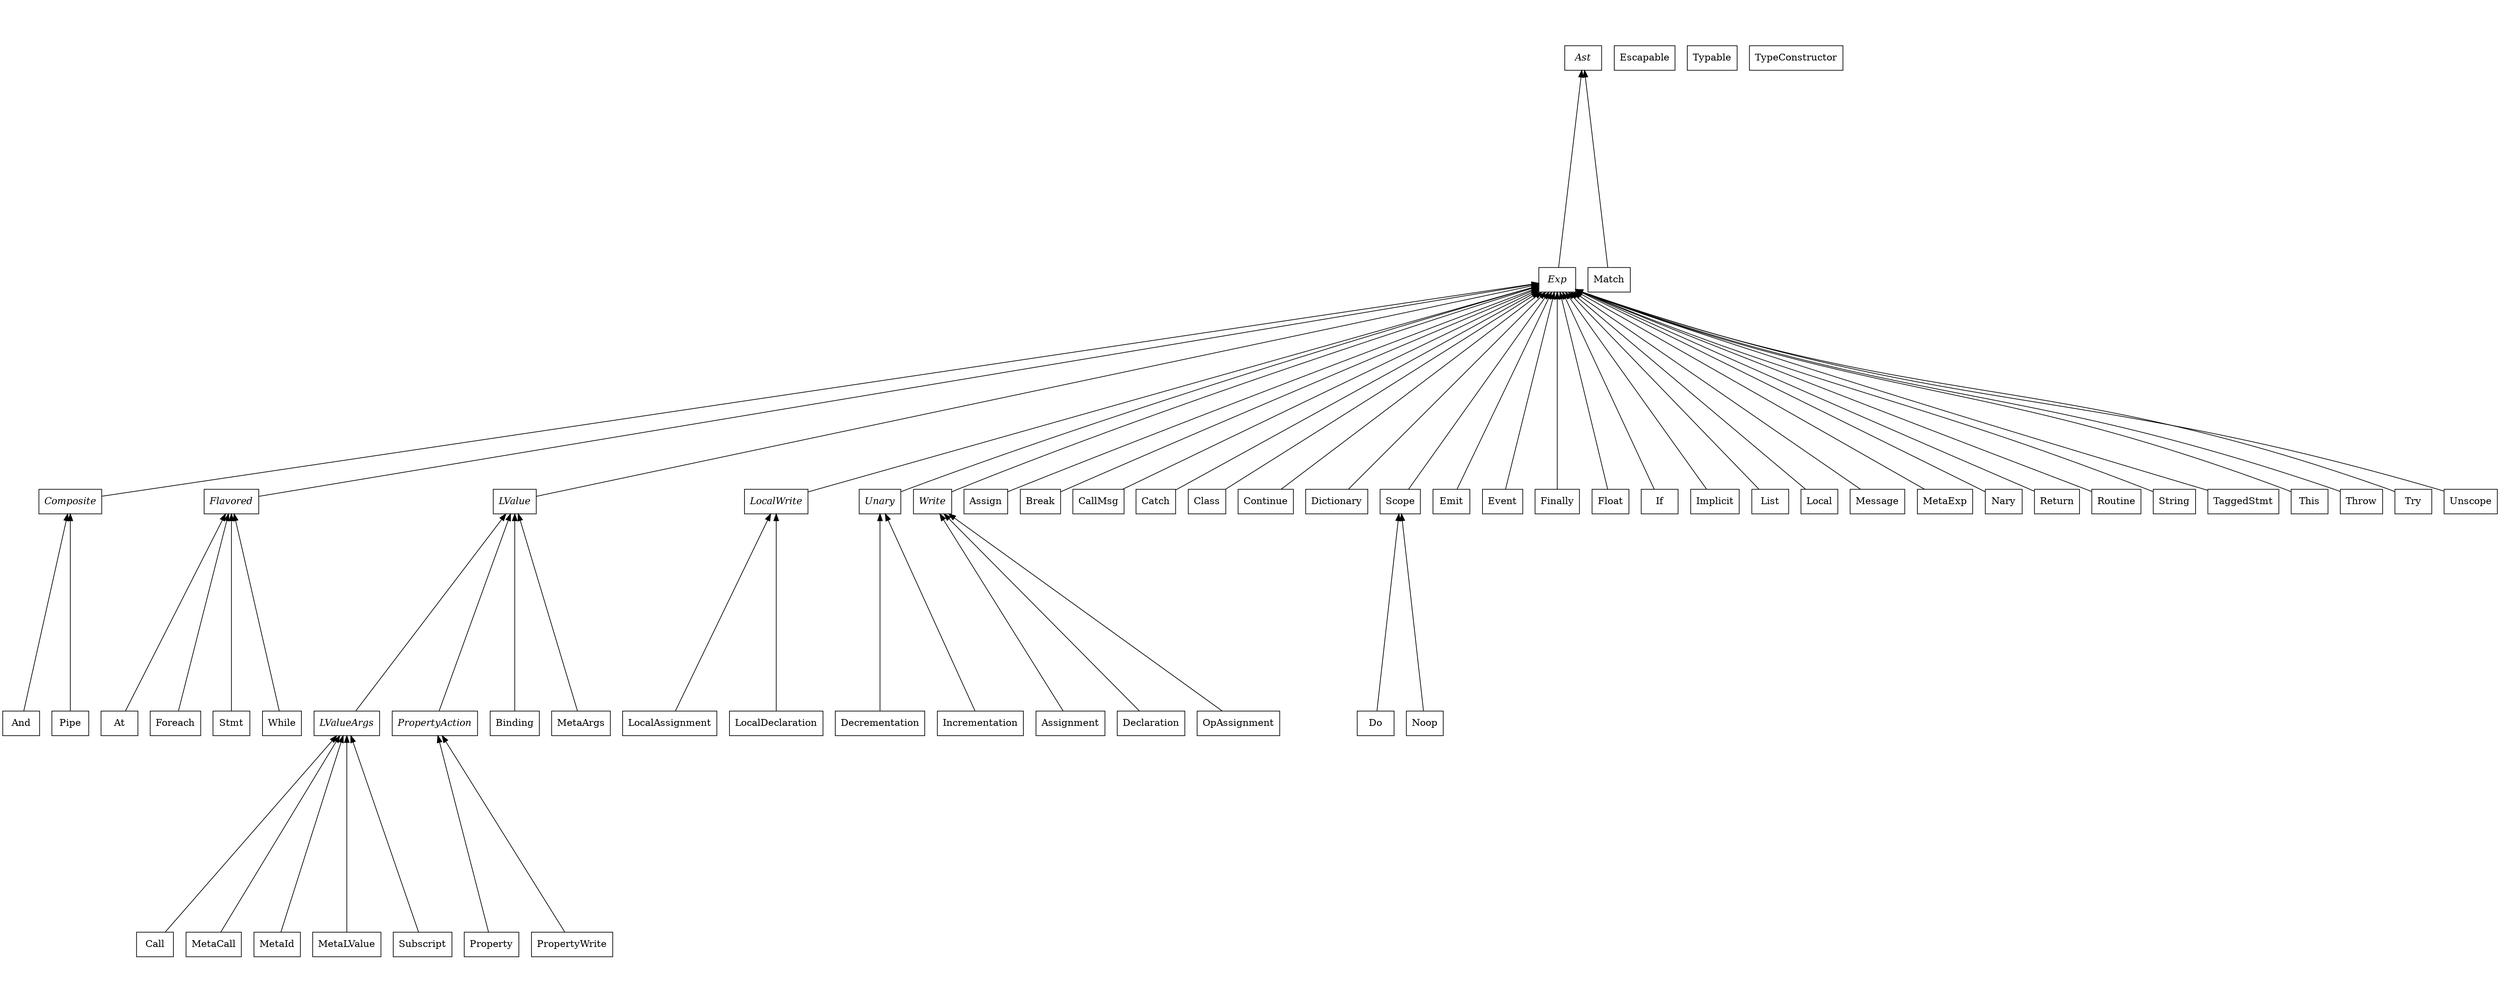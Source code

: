 /*<<-*/
/* Generated, do not edit by hand.  */
/*->>*/
/* Abstract Syntax Tree graph.  */
digraph Tasks {
  graph [ordering=out, rankdir=BT, ratio=0.4]
  node [shape=box, fontsize=14]

  /* Abstract classes. */
  {
    node [fontname="Times-Italic"];
    "Ast";
    "Composite";
    "Exp";
    "Flavored";
    "LValue";
    "LValueArgs";
    "LocalWrite";
    "PropertyAction";
    "Unary";
    "Write";
  }

  /* Help Graphviz with the placement of top classes.  */
  { rank = same; "Ast" "Escapable" ; "Typable" ; "TypeConstructor" }

  /* Relation of generalization.  */
  "And" -> { "Composite" }
  "Assign" -> { "Exp" }
  "Assignment" -> { "Write" }
  "Ast"
  "At" -> { "Flavored" }
  "Binding" -> { "LValue" }
  "Break" -> { "Exp" }
  "Call" -> { "LValueArgs" }
  "CallMsg" -> { "Exp" }
  "Catch" -> { "Exp" }
  "Class" -> { "Exp" }
  "Composite" -> { "Exp" }
  "Continue" -> { "Exp" }
  "Declaration" -> { "Write" }
  "Decrementation" -> { "Unary" }
  "Dictionary" -> { "Exp" }
  "Do" -> { "Scope" }
  "Emit" -> { "Exp" }
  "Event" -> { "Exp" }
  "Exp" -> { "Ast" }
  "Finally" -> { "Exp" }
  "Flavored" -> { "Exp" }
  "Float" -> { "Exp" }
  "Foreach" -> { "Flavored" }
  "If" -> { "Exp" }
  "Implicit" -> { "Exp" }
  "Incrementation" -> { "Unary" }
  "LValue" -> { "Exp" }
  "LValueArgs" -> { "LValue" }
  "List" -> { "Exp" }
  "Local" -> { "Exp" }
  "LocalAssignment" -> { "LocalWrite" }
  "LocalDeclaration" -> { "LocalWrite" }
  "LocalWrite" -> { "Exp" }
  "Match" -> { "Ast" }
  "Message" -> { "Exp" }
  "MetaArgs" -> { "LValue" }
  "MetaCall" -> { "LValueArgs" }
  "MetaExp" -> { "Exp" }
  "MetaId" -> { "LValueArgs" }
  "MetaLValue" -> { "LValueArgs" }
  "Nary" -> { "Exp" }
  "Noop" -> { "Scope" }
  "OpAssignment" -> { "Write" }
  "Pipe" -> { "Composite" }
  "Property" -> { "PropertyAction" }
  "PropertyAction" -> { "LValue" }
  "PropertyWrite" -> { "PropertyAction" }
  "Return" -> { "Exp" }
  "Routine" -> { "Exp" }
  "Scope" -> { "Exp" }
  "Stmt" -> { "Flavored" }
  "String" -> { "Exp" }
  "Subscript" -> { "LValueArgs" }
  "TaggedStmt" -> { "Exp" }
  "This" -> { "Exp" }
  "Throw" -> { "Exp" }
  "Try" -> { "Exp" }
  "Unary" -> { "Exp" }
  "Unscope" -> { "Exp" }
  "While" -> { "Flavored" }
  "Write" -> { "Exp" }
}
